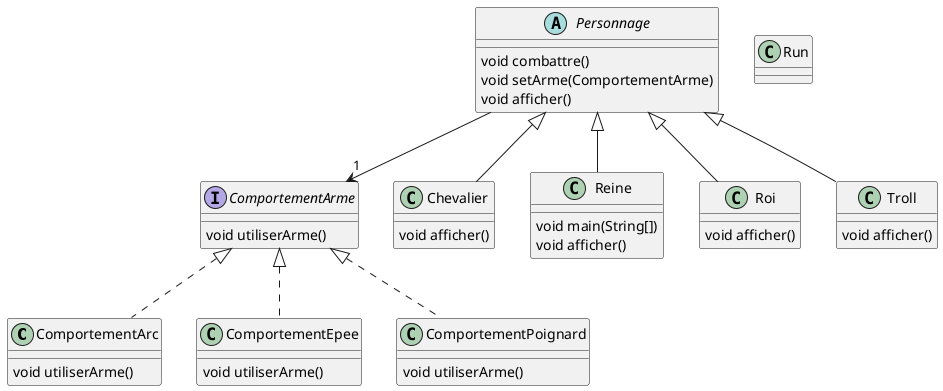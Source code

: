 @startuml

' definitions
' -----------

' package "appli.comportementss.impl"
class ComportementArc
class ComportementEpee
class ComportementPoignard
' end package

' package "appli.comportements"
interface ComportementArme
' end package

' package "appli"
class Chevalier
abstract Personnage
class Reine
class Roi
class Run
class Troll

' end package

' content
' -------

' Roi:
Personnage <|-- Roi
Roi : void afficher()

' Personnage:
Personnage --> "1" ComportementArme
Personnage : void combattre()
Personnage : void setArme(ComportementArme)
Personnage : void afficher()

' ComportementArc:
ComportementArme <|.. ComportementArc
ComportementArc : void utiliserArme()

' Troll:
Personnage <|-- Troll
Troll : void afficher()

' ComportementEpee:
ComportementArme <|.. ComportementEpee
ComportementEpee : void utiliserArme()

' ComportementArme:
ComportementArme : void utiliserArme()

' ComportementPoignard:
ComportementArme <|.. ComportementPoignard
ComportementPoignard : void utiliserArme()

' Run:
Reine : void main(String[])

' Reine:
Personnage <|-- Reine
Reine : void afficher()

' Chevalier:
Personnage <|-- Chevalier
Chevalier : void afficher()

@enduml
